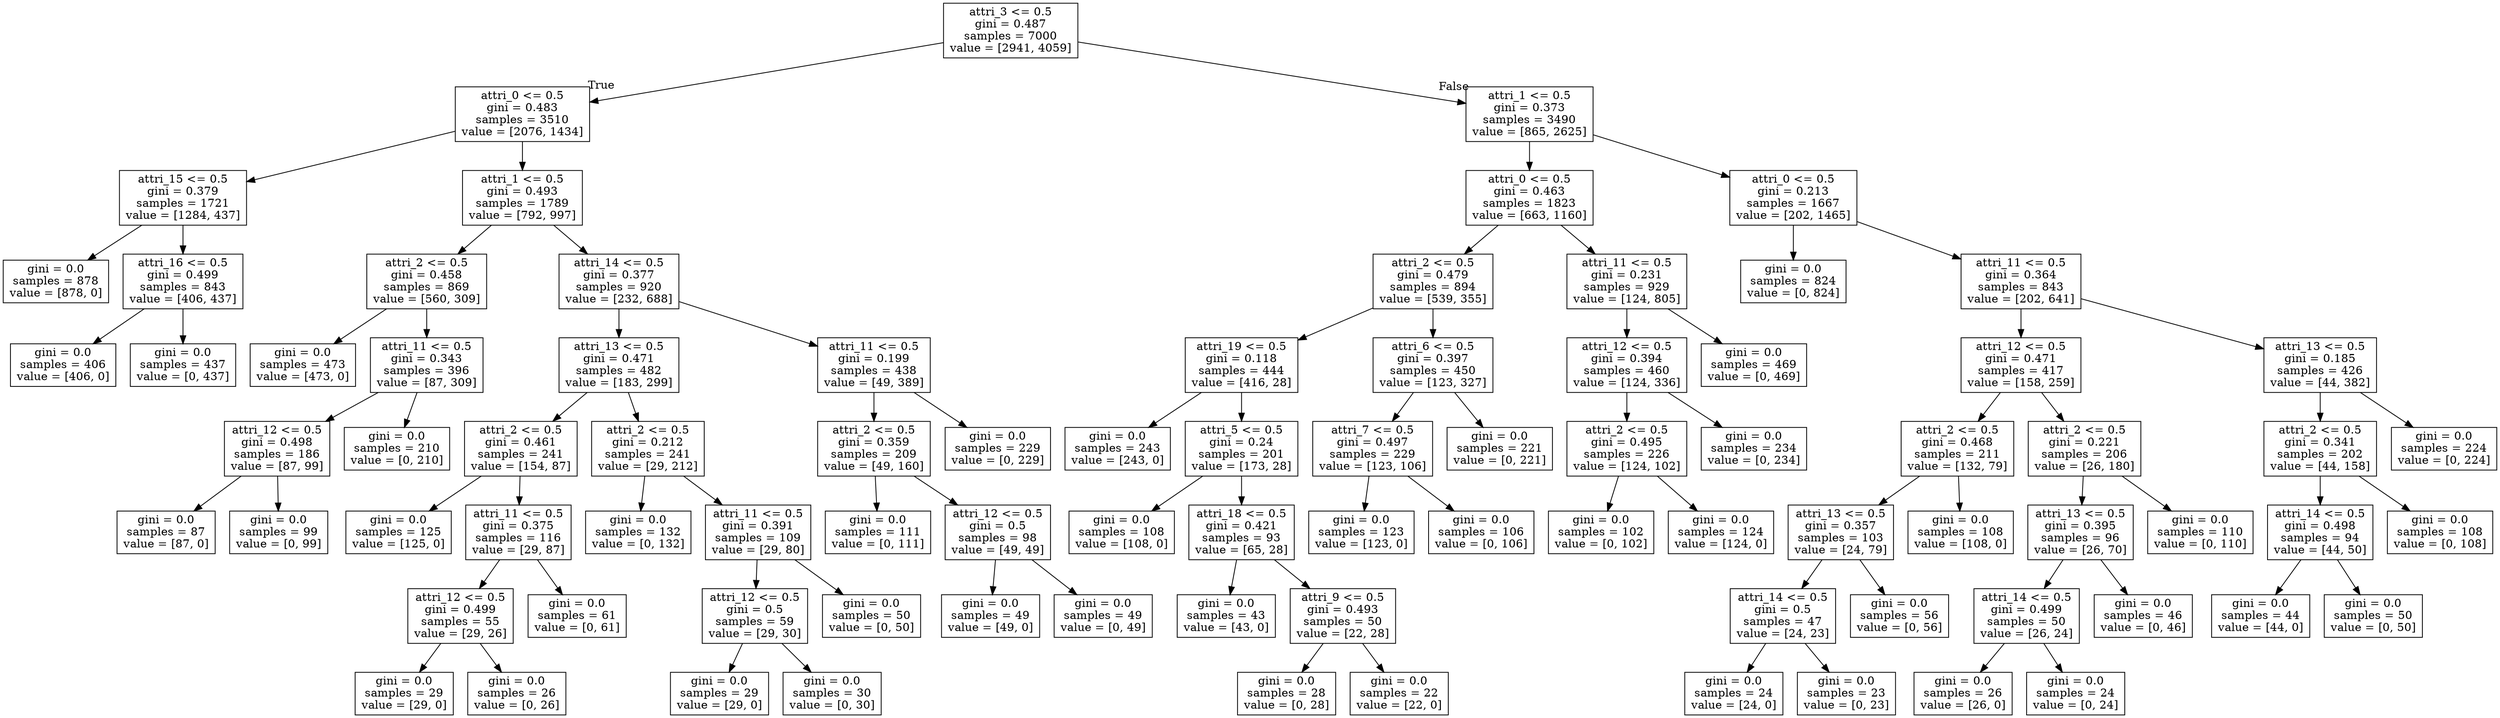 digraph Tree {
node [shape=box] ;
0 [label="attri_3 <= 0.5\ngini = 0.487\nsamples = 7000\nvalue = [2941, 4059]"] ;
1 [label="attri_0 <= 0.5\ngini = 0.483\nsamples = 3510\nvalue = [2076, 1434]"] ;
0 -> 1 [labeldistance=2.5, labelangle=45, headlabel="True"] ;
2 [label="attri_15 <= 0.5\ngini = 0.379\nsamples = 1721\nvalue = [1284, 437]"] ;
1 -> 2 ;
3 [label="gini = 0.0\nsamples = 878\nvalue = [878, 0]"] ;
2 -> 3 ;
4 [label="attri_16 <= 0.5\ngini = 0.499\nsamples = 843\nvalue = [406, 437]"] ;
2 -> 4 ;
5 [label="gini = 0.0\nsamples = 406\nvalue = [406, 0]"] ;
4 -> 5 ;
6 [label="gini = 0.0\nsamples = 437\nvalue = [0, 437]"] ;
4 -> 6 ;
7 [label="attri_1 <= 0.5\ngini = 0.493\nsamples = 1789\nvalue = [792, 997]"] ;
1 -> 7 ;
8 [label="attri_2 <= 0.5\ngini = 0.458\nsamples = 869\nvalue = [560, 309]"] ;
7 -> 8 ;
9 [label="gini = 0.0\nsamples = 473\nvalue = [473, 0]"] ;
8 -> 9 ;
10 [label="attri_11 <= 0.5\ngini = 0.343\nsamples = 396\nvalue = [87, 309]"] ;
8 -> 10 ;
11 [label="attri_12 <= 0.5\ngini = 0.498\nsamples = 186\nvalue = [87, 99]"] ;
10 -> 11 ;
12 [label="gini = 0.0\nsamples = 87\nvalue = [87, 0]"] ;
11 -> 12 ;
13 [label="gini = 0.0\nsamples = 99\nvalue = [0, 99]"] ;
11 -> 13 ;
14 [label="gini = 0.0\nsamples = 210\nvalue = [0, 210]"] ;
10 -> 14 ;
15 [label="attri_14 <= 0.5\ngini = 0.377\nsamples = 920\nvalue = [232, 688]"] ;
7 -> 15 ;
16 [label="attri_13 <= 0.5\ngini = 0.471\nsamples = 482\nvalue = [183, 299]"] ;
15 -> 16 ;
17 [label="attri_2 <= 0.5\ngini = 0.461\nsamples = 241\nvalue = [154, 87]"] ;
16 -> 17 ;
18 [label="gini = 0.0\nsamples = 125\nvalue = [125, 0]"] ;
17 -> 18 ;
19 [label="attri_11 <= 0.5\ngini = 0.375\nsamples = 116\nvalue = [29, 87]"] ;
17 -> 19 ;
20 [label="attri_12 <= 0.5\ngini = 0.499\nsamples = 55\nvalue = [29, 26]"] ;
19 -> 20 ;
21 [label="gini = 0.0\nsamples = 29\nvalue = [29, 0]"] ;
20 -> 21 ;
22 [label="gini = 0.0\nsamples = 26\nvalue = [0, 26]"] ;
20 -> 22 ;
23 [label="gini = 0.0\nsamples = 61\nvalue = [0, 61]"] ;
19 -> 23 ;
24 [label="attri_2 <= 0.5\ngini = 0.212\nsamples = 241\nvalue = [29, 212]"] ;
16 -> 24 ;
25 [label="gini = 0.0\nsamples = 132\nvalue = [0, 132]"] ;
24 -> 25 ;
26 [label="attri_11 <= 0.5\ngini = 0.391\nsamples = 109\nvalue = [29, 80]"] ;
24 -> 26 ;
27 [label="attri_12 <= 0.5\ngini = 0.5\nsamples = 59\nvalue = [29, 30]"] ;
26 -> 27 ;
28 [label="gini = 0.0\nsamples = 29\nvalue = [29, 0]"] ;
27 -> 28 ;
29 [label="gini = 0.0\nsamples = 30\nvalue = [0, 30]"] ;
27 -> 29 ;
30 [label="gini = 0.0\nsamples = 50\nvalue = [0, 50]"] ;
26 -> 30 ;
31 [label="attri_11 <= 0.5\ngini = 0.199\nsamples = 438\nvalue = [49, 389]"] ;
15 -> 31 ;
32 [label="attri_2 <= 0.5\ngini = 0.359\nsamples = 209\nvalue = [49, 160]"] ;
31 -> 32 ;
33 [label="gini = 0.0\nsamples = 111\nvalue = [0, 111]"] ;
32 -> 33 ;
34 [label="attri_12 <= 0.5\ngini = 0.5\nsamples = 98\nvalue = [49, 49]"] ;
32 -> 34 ;
35 [label="gini = 0.0\nsamples = 49\nvalue = [49, 0]"] ;
34 -> 35 ;
36 [label="gini = 0.0\nsamples = 49\nvalue = [0, 49]"] ;
34 -> 36 ;
37 [label="gini = 0.0\nsamples = 229\nvalue = [0, 229]"] ;
31 -> 37 ;
38 [label="attri_1 <= 0.5\ngini = 0.373\nsamples = 3490\nvalue = [865, 2625]"] ;
0 -> 38 [labeldistance=2.5, labelangle=-45, headlabel="False"] ;
39 [label="attri_0 <= 0.5\ngini = 0.463\nsamples = 1823\nvalue = [663, 1160]"] ;
38 -> 39 ;
40 [label="attri_2 <= 0.5\ngini = 0.479\nsamples = 894\nvalue = [539, 355]"] ;
39 -> 40 ;
41 [label="attri_19 <= 0.5\ngini = 0.118\nsamples = 444\nvalue = [416, 28]"] ;
40 -> 41 ;
42 [label="gini = 0.0\nsamples = 243\nvalue = [243, 0]"] ;
41 -> 42 ;
43 [label="attri_5 <= 0.5\ngini = 0.24\nsamples = 201\nvalue = [173, 28]"] ;
41 -> 43 ;
44 [label="gini = 0.0\nsamples = 108\nvalue = [108, 0]"] ;
43 -> 44 ;
45 [label="attri_18 <= 0.5\ngini = 0.421\nsamples = 93\nvalue = [65, 28]"] ;
43 -> 45 ;
46 [label="gini = 0.0\nsamples = 43\nvalue = [43, 0]"] ;
45 -> 46 ;
47 [label="attri_9 <= 0.5\ngini = 0.493\nsamples = 50\nvalue = [22, 28]"] ;
45 -> 47 ;
48 [label="gini = 0.0\nsamples = 28\nvalue = [0, 28]"] ;
47 -> 48 ;
49 [label="gini = 0.0\nsamples = 22\nvalue = [22, 0]"] ;
47 -> 49 ;
50 [label="attri_6 <= 0.5\ngini = 0.397\nsamples = 450\nvalue = [123, 327]"] ;
40 -> 50 ;
51 [label="attri_7 <= 0.5\ngini = 0.497\nsamples = 229\nvalue = [123, 106]"] ;
50 -> 51 ;
52 [label="gini = 0.0\nsamples = 123\nvalue = [123, 0]"] ;
51 -> 52 ;
53 [label="gini = 0.0\nsamples = 106\nvalue = [0, 106]"] ;
51 -> 53 ;
54 [label="gini = 0.0\nsamples = 221\nvalue = [0, 221]"] ;
50 -> 54 ;
55 [label="attri_11 <= 0.5\ngini = 0.231\nsamples = 929\nvalue = [124, 805]"] ;
39 -> 55 ;
56 [label="attri_12 <= 0.5\ngini = 0.394\nsamples = 460\nvalue = [124, 336]"] ;
55 -> 56 ;
57 [label="attri_2 <= 0.5\ngini = 0.495\nsamples = 226\nvalue = [124, 102]"] ;
56 -> 57 ;
58 [label="gini = 0.0\nsamples = 102\nvalue = [0, 102]"] ;
57 -> 58 ;
59 [label="gini = 0.0\nsamples = 124\nvalue = [124, 0]"] ;
57 -> 59 ;
60 [label="gini = 0.0\nsamples = 234\nvalue = [0, 234]"] ;
56 -> 60 ;
61 [label="gini = 0.0\nsamples = 469\nvalue = [0, 469]"] ;
55 -> 61 ;
62 [label="attri_0 <= 0.5\ngini = 0.213\nsamples = 1667\nvalue = [202, 1465]"] ;
38 -> 62 ;
63 [label="gini = 0.0\nsamples = 824\nvalue = [0, 824]"] ;
62 -> 63 ;
64 [label="attri_11 <= 0.5\ngini = 0.364\nsamples = 843\nvalue = [202, 641]"] ;
62 -> 64 ;
65 [label="attri_12 <= 0.5\ngini = 0.471\nsamples = 417\nvalue = [158, 259]"] ;
64 -> 65 ;
66 [label="attri_2 <= 0.5\ngini = 0.468\nsamples = 211\nvalue = [132, 79]"] ;
65 -> 66 ;
67 [label="attri_13 <= 0.5\ngini = 0.357\nsamples = 103\nvalue = [24, 79]"] ;
66 -> 67 ;
68 [label="attri_14 <= 0.5\ngini = 0.5\nsamples = 47\nvalue = [24, 23]"] ;
67 -> 68 ;
69 [label="gini = 0.0\nsamples = 24\nvalue = [24, 0]"] ;
68 -> 69 ;
70 [label="gini = 0.0\nsamples = 23\nvalue = [0, 23]"] ;
68 -> 70 ;
71 [label="gini = 0.0\nsamples = 56\nvalue = [0, 56]"] ;
67 -> 71 ;
72 [label="gini = 0.0\nsamples = 108\nvalue = [108, 0]"] ;
66 -> 72 ;
73 [label="attri_2 <= 0.5\ngini = 0.221\nsamples = 206\nvalue = [26, 180]"] ;
65 -> 73 ;
74 [label="attri_13 <= 0.5\ngini = 0.395\nsamples = 96\nvalue = [26, 70]"] ;
73 -> 74 ;
75 [label="attri_14 <= 0.5\ngini = 0.499\nsamples = 50\nvalue = [26, 24]"] ;
74 -> 75 ;
76 [label="gini = 0.0\nsamples = 26\nvalue = [26, 0]"] ;
75 -> 76 ;
77 [label="gini = 0.0\nsamples = 24\nvalue = [0, 24]"] ;
75 -> 77 ;
78 [label="gini = 0.0\nsamples = 46\nvalue = [0, 46]"] ;
74 -> 78 ;
79 [label="gini = 0.0\nsamples = 110\nvalue = [0, 110]"] ;
73 -> 79 ;
80 [label="attri_13 <= 0.5\ngini = 0.185\nsamples = 426\nvalue = [44, 382]"] ;
64 -> 80 ;
81 [label="attri_2 <= 0.5\ngini = 0.341\nsamples = 202\nvalue = [44, 158]"] ;
80 -> 81 ;
82 [label="attri_14 <= 0.5\ngini = 0.498\nsamples = 94\nvalue = [44, 50]"] ;
81 -> 82 ;
83 [label="gini = 0.0\nsamples = 44\nvalue = [44, 0]"] ;
82 -> 83 ;
84 [label="gini = 0.0\nsamples = 50\nvalue = [0, 50]"] ;
82 -> 84 ;
85 [label="gini = 0.0\nsamples = 108\nvalue = [0, 108]"] ;
81 -> 85 ;
86 [label="gini = 0.0\nsamples = 224\nvalue = [0, 224]"] ;
80 -> 86 ;
}